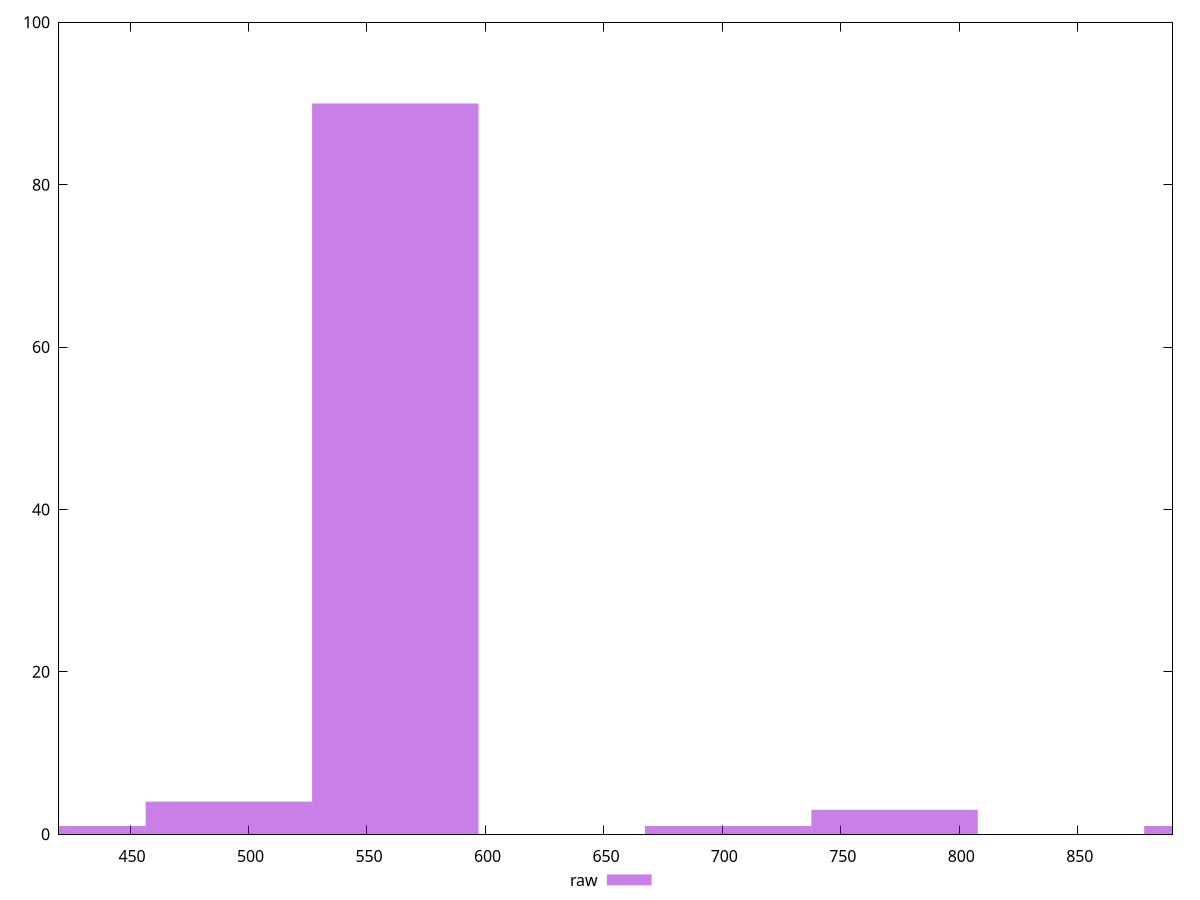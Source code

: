 reset

$raw <<EOF
561.9554462920083 90
772.6887386515115 3
491.7110155055073 4
421.4665847190063 1
702.4443078650104 1
913.1776002245135 1
EOF

set key outside below
set boxwidth 70.24443078650104
set xrange [420:890]
set yrange [0:100]
set trange [0:100]
set style fill transparent solid 0.5 noborder
set terminal svg size 640, 490 enhanced background rgb 'white'
set output "report_00025_2021-02-22T21:38:55.199Z/uses-http2/samples/pages+cached+noadtech+nomedia/raw/histogram.svg"

plot $raw title "raw" with boxes

reset

